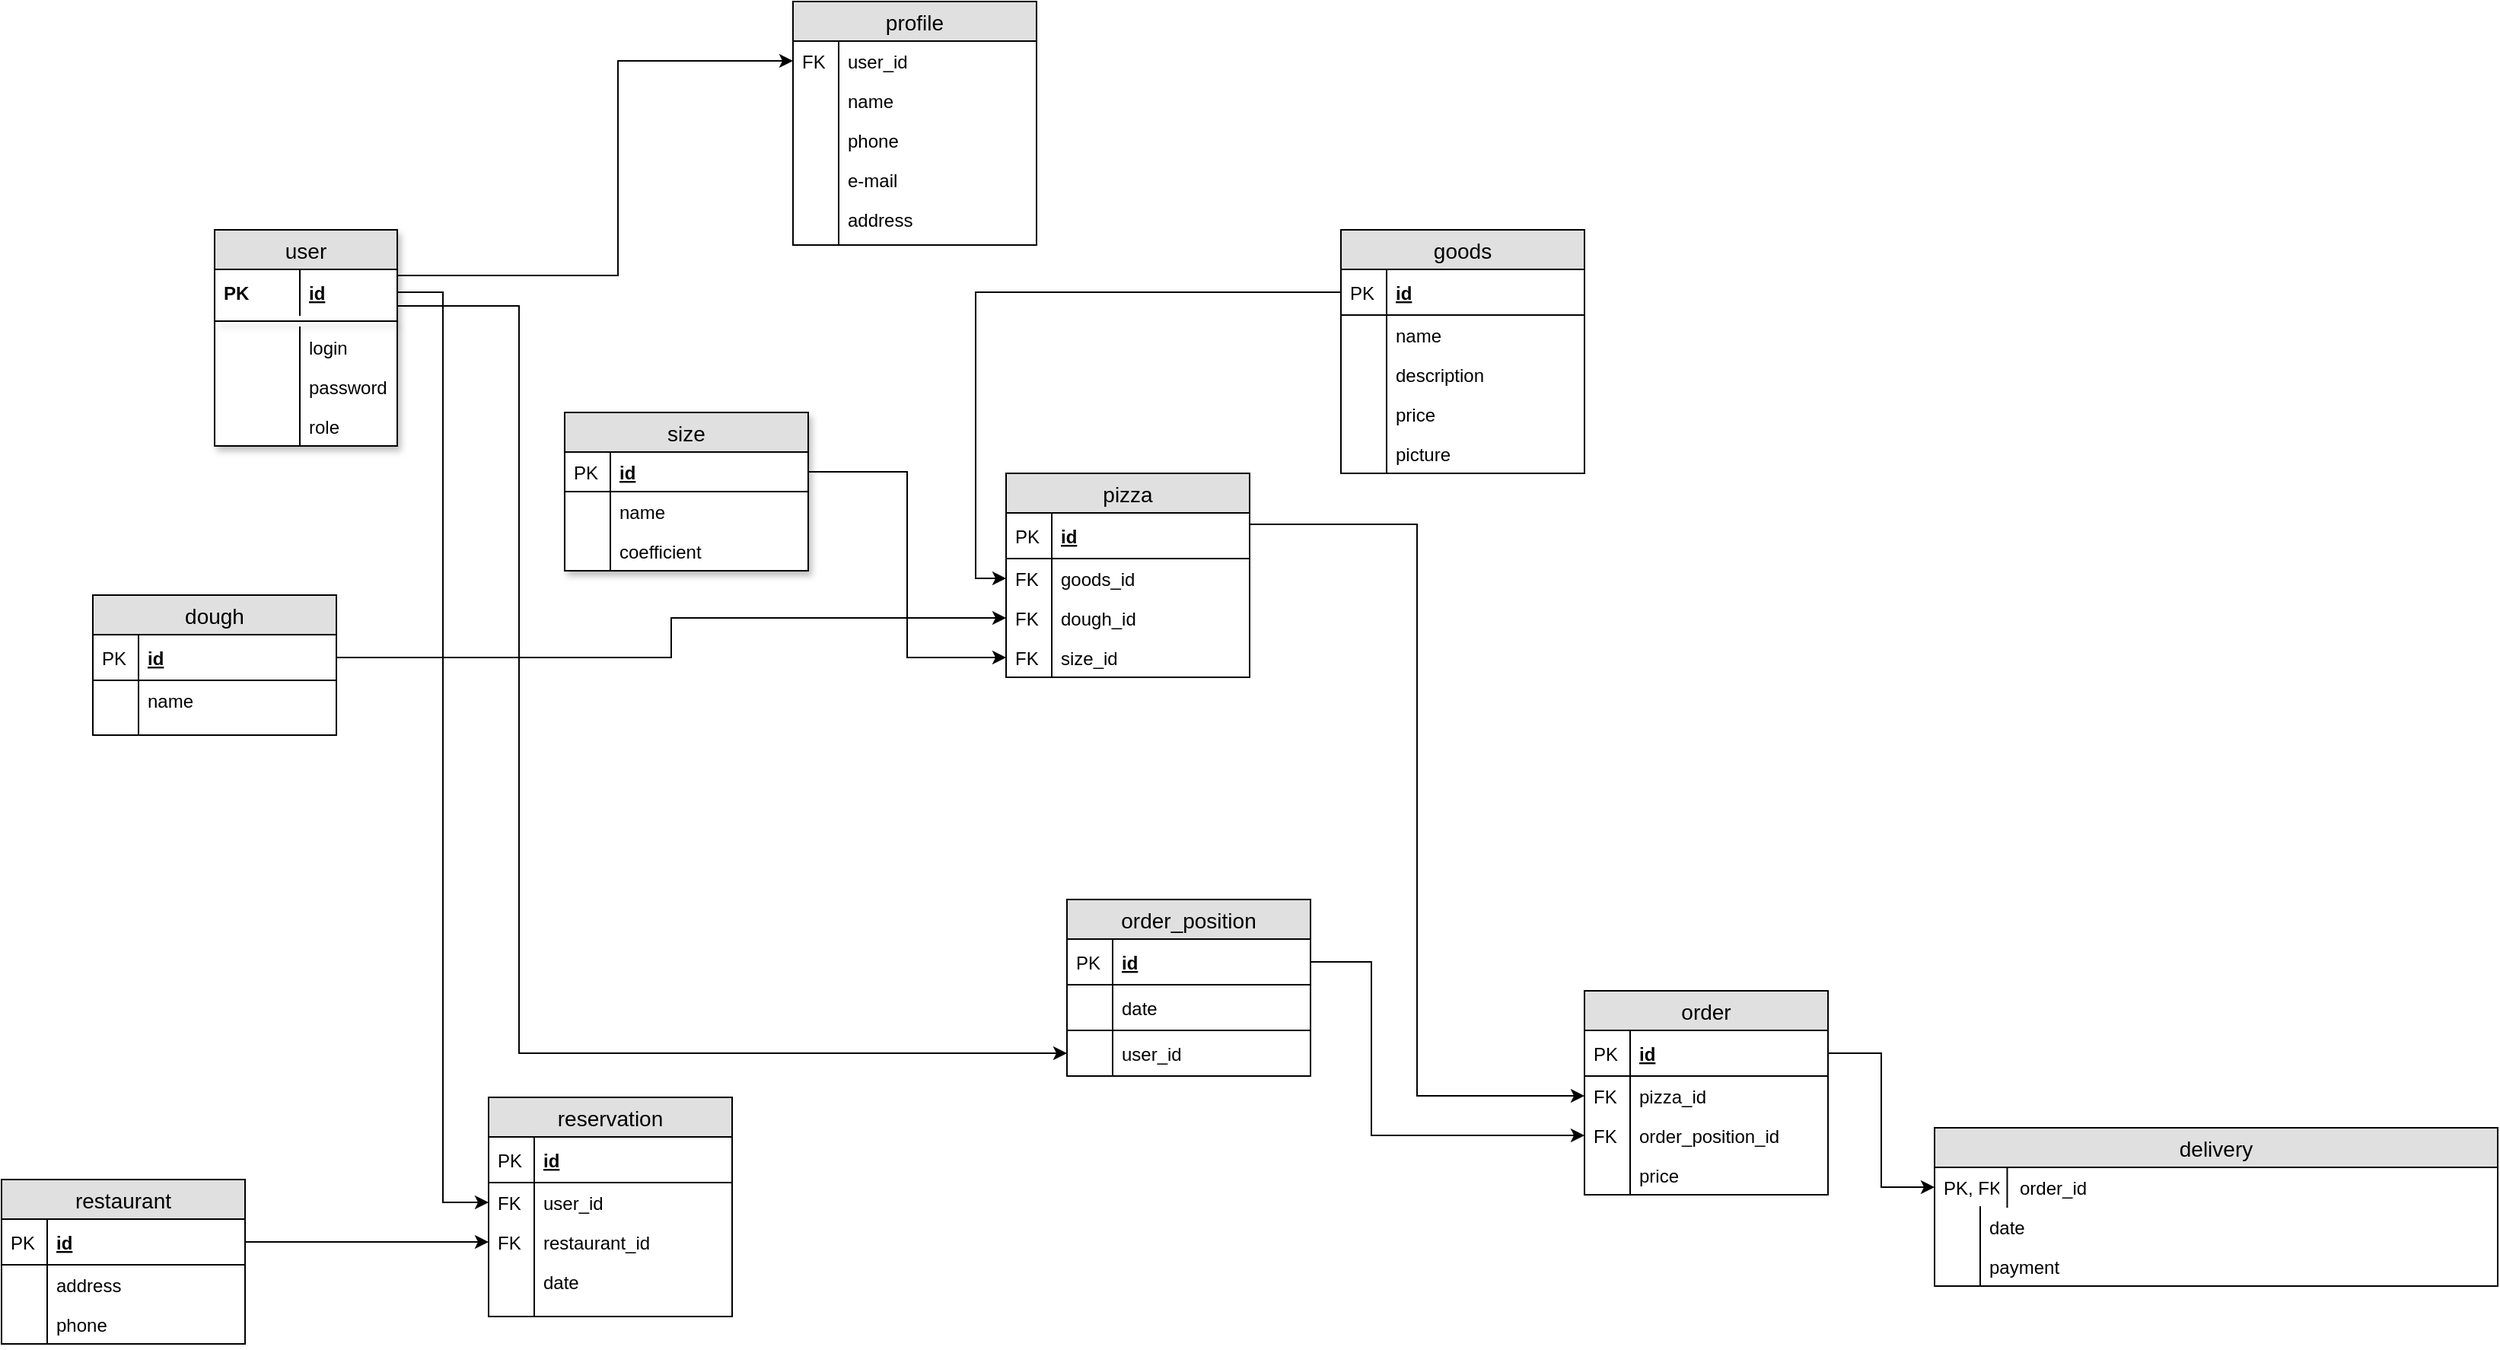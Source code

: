 <mxfile version="12.7.9" type="github">
  <diagram id="C5RBs43oDa-KdzZeNtuy" name="Page-1">
    <mxGraphModel dx="2249" dy="1960" grid="1" gridSize="10" guides="1" tooltips="1" connect="1" arrows="1" fold="1" page="1" pageScale="1" pageWidth="827" pageHeight="1169" math="0" shadow="0">
      <root>
        <mxCell id="WIyWlLk6GJQsqaUBKTNV-0" />
        <mxCell id="WIyWlLk6GJQsqaUBKTNV-1" parent="WIyWlLk6GJQsqaUBKTNV-0" />
        <mxCell id="E9cGLQyra9F1nCJoTHfx-43" value="user" style="swimlane;fontStyle=0;childLayout=stackLayout;horizontal=1;startSize=26;fillColor=#e0e0e0;horizontalStack=0;resizeParent=1;resizeParentMax=0;resizeLast=0;collapsible=1;marginBottom=0;swimlaneFillColor=#ffffff;align=center;fontSize=14;shadow=1;glass=0;" parent="WIyWlLk6GJQsqaUBKTNV-1" vertex="1">
          <mxGeometry x="-380" y="-530" width="120" height="142" as="geometry" />
        </mxCell>
        <mxCell id="E9cGLQyra9F1nCJoTHfx-44" value="id" style="shape=partialRectangle;top=0;left=0;right=0;bottom=0;align=left;verticalAlign=middle;fillColor=none;spacingLeft=60;spacingRight=4;overflow=hidden;rotatable=0;points=[[0,0.5],[1,0.5]];portConstraint=eastwest;dropTarget=0;fontStyle=5;fontSize=12;" parent="E9cGLQyra9F1nCJoTHfx-43" vertex="1">
          <mxGeometry y="26" width="120" height="30" as="geometry" />
        </mxCell>
        <mxCell id="E9cGLQyra9F1nCJoTHfx-45" value="PK" style="shape=partialRectangle;fontStyle=1;top=0;left=0;bottom=0;fillColor=none;align=left;verticalAlign=middle;spacingLeft=4;spacingRight=4;overflow=hidden;rotatable=0;points=[];portConstraint=eastwest;part=1;fontSize=12;" parent="E9cGLQyra9F1nCJoTHfx-44" vertex="1" connectable="0">
          <mxGeometry width="56" height="30" as="geometry" />
        </mxCell>
        <mxCell id="E9cGLQyra9F1nCJoTHfx-63" value="" style="line;strokeWidth=1;fillColor=none;align=left;verticalAlign=middle;spacingTop=-1;spacingLeft=3;spacingRight=3;rotatable=0;labelPosition=right;points=[];portConstraint=eastwest;fontSize=12;shadow=1;glass=0;" parent="E9cGLQyra9F1nCJoTHfx-43" vertex="1">
          <mxGeometry y="56" width="120" height="8" as="geometry" />
        </mxCell>
        <mxCell id="E9cGLQyra9F1nCJoTHfx-48" value="login&#xa;" style="shape=partialRectangle;top=0;left=0;right=0;bottom=0;align=left;verticalAlign=top;fillColor=none;spacingLeft=60;spacingRight=4;overflow=hidden;rotatable=0;points=[[0,0.5],[1,0.5]];portConstraint=eastwest;dropTarget=0;fontSize=12;" parent="E9cGLQyra9F1nCJoTHfx-43" vertex="1">
          <mxGeometry y="64" width="120" height="26" as="geometry" />
        </mxCell>
        <mxCell id="E9cGLQyra9F1nCJoTHfx-49" value="" style="shape=partialRectangle;top=0;left=0;bottom=0;fillColor=none;align=left;verticalAlign=top;spacingLeft=4;spacingRight=4;overflow=hidden;rotatable=0;points=[];portConstraint=eastwest;part=1;fontSize=12;" parent="E9cGLQyra9F1nCJoTHfx-48" vertex="1" connectable="0">
          <mxGeometry width="56" height="26" as="geometry" />
        </mxCell>
        <mxCell id="E9cGLQyra9F1nCJoTHfx-58" value="password" style="shape=partialRectangle;top=0;left=0;right=0;bottom=0;align=left;verticalAlign=top;fillColor=none;spacingLeft=60;spacingRight=4;overflow=hidden;rotatable=0;points=[[0,0.5],[1,0.5]];portConstraint=eastwest;dropTarget=0;fontSize=12;" parent="E9cGLQyra9F1nCJoTHfx-43" vertex="1">
          <mxGeometry y="90" width="120" height="26" as="geometry" />
        </mxCell>
        <mxCell id="E9cGLQyra9F1nCJoTHfx-59" value="" style="shape=partialRectangle;top=0;left=0;bottom=0;fillColor=none;align=left;verticalAlign=top;spacingLeft=4;spacingRight=4;overflow=hidden;rotatable=0;points=[];portConstraint=eastwest;part=1;fontSize=12;" parent="E9cGLQyra9F1nCJoTHfx-58" vertex="1" connectable="0">
          <mxGeometry width="56" height="26" as="geometry" />
        </mxCell>
        <mxCell id="E9cGLQyra9F1nCJoTHfx-64" value="role" style="shape=partialRectangle;top=0;left=0;right=0;bottom=0;align=left;verticalAlign=top;fillColor=none;spacingLeft=60;spacingRight=4;overflow=hidden;rotatable=0;points=[[0,0.5],[1,0.5]];portConstraint=eastwest;dropTarget=0;fontSize=12;" parent="E9cGLQyra9F1nCJoTHfx-43" vertex="1">
          <mxGeometry y="116" width="120" height="26" as="geometry" />
        </mxCell>
        <mxCell id="E9cGLQyra9F1nCJoTHfx-65" value="" style="shape=partialRectangle;top=0;left=0;bottom=0;fillColor=none;align=left;verticalAlign=top;spacingLeft=4;spacingRight=4;overflow=hidden;rotatable=0;points=[];portConstraint=eastwest;part=1;fontSize=12;" parent="E9cGLQyra9F1nCJoTHfx-64" vertex="1" connectable="0">
          <mxGeometry width="56" height="26" as="geometry" />
        </mxCell>
        <mxCell id="E9cGLQyra9F1nCJoTHfx-169" value="size" style="swimlane;fontStyle=0;childLayout=stackLayout;horizontal=1;startSize=26;fillColor=#e0e0e0;horizontalStack=0;resizeParent=1;resizeParentMax=0;resizeLast=0;collapsible=1;marginBottom=0;swimlaneFillColor=#ffffff;align=center;fontSize=14;shadow=1;glass=0;" parent="WIyWlLk6GJQsqaUBKTNV-1" vertex="1">
          <mxGeometry x="-150" y="-410" width="160" height="104" as="geometry" />
        </mxCell>
        <mxCell id="E9cGLQyra9F1nCJoTHfx-170" value="id" style="shape=partialRectangle;top=0;left=0;right=0;bottom=1;align=left;verticalAlign=middle;fillColor=none;spacingLeft=34;spacingRight=4;overflow=hidden;rotatable=0;points=[[0,0.5],[1,0.5]];portConstraint=eastwest;dropTarget=0;fontStyle=5;fontSize=12;" parent="E9cGLQyra9F1nCJoTHfx-169" vertex="1">
          <mxGeometry y="26" width="160" height="26" as="geometry" />
        </mxCell>
        <mxCell id="E9cGLQyra9F1nCJoTHfx-171" value="PK" style="shape=partialRectangle;top=0;left=0;bottom=0;fillColor=none;align=left;verticalAlign=middle;spacingLeft=4;spacingRight=4;overflow=hidden;rotatable=0;points=[];portConstraint=eastwest;part=1;fontSize=12;" parent="E9cGLQyra9F1nCJoTHfx-170" vertex="1" connectable="0">
          <mxGeometry width="30" height="26" as="geometry" />
        </mxCell>
        <mxCell id="E9cGLQyra9F1nCJoTHfx-172" value="name" style="shape=partialRectangle;top=0;left=0;right=0;bottom=0;align=left;verticalAlign=top;fillColor=none;spacingLeft=34;spacingRight=4;overflow=hidden;rotatable=0;points=[[0,0.5],[1,0.5]];portConstraint=eastwest;dropTarget=0;fontSize=12;" parent="E9cGLQyra9F1nCJoTHfx-169" vertex="1">
          <mxGeometry y="52" width="160" height="26" as="geometry" />
        </mxCell>
        <mxCell id="E9cGLQyra9F1nCJoTHfx-173" value="" style="shape=partialRectangle;top=0;left=0;bottom=0;fillColor=none;align=left;verticalAlign=top;spacingLeft=4;spacingRight=4;overflow=hidden;rotatable=0;points=[];portConstraint=eastwest;part=1;fontSize=12;" parent="E9cGLQyra9F1nCJoTHfx-172" vertex="1" connectable="0">
          <mxGeometry width="30" height="26" as="geometry" />
        </mxCell>
        <mxCell id="jFukfWH2LbBpzi3GwYej-20" value="coefficient" style="shape=partialRectangle;top=0;left=0;right=0;bottom=0;align=left;verticalAlign=top;fillColor=none;spacingLeft=34;spacingRight=4;overflow=hidden;rotatable=0;points=[[0,0.5],[1,0.5]];portConstraint=eastwest;dropTarget=0;fontSize=12;" parent="E9cGLQyra9F1nCJoTHfx-169" vertex="1">
          <mxGeometry y="78" width="160" height="26" as="geometry" />
        </mxCell>
        <mxCell id="jFukfWH2LbBpzi3GwYej-21" value="" style="shape=partialRectangle;top=0;left=0;bottom=0;fillColor=none;align=left;verticalAlign=top;spacingLeft=4;spacingRight=4;overflow=hidden;rotatable=0;points=[];portConstraint=eastwest;part=1;fontSize=12;" parent="jFukfWH2LbBpzi3GwYej-20" vertex="1" connectable="0">
          <mxGeometry width="30" height="26" as="geometry" />
        </mxCell>
        <mxCell id="d9yye_MpsB1PoOl9YejX-28" style="edgeStyle=orthogonalEdgeStyle;rounded=0;orthogonalLoop=1;jettySize=auto;html=1;exitX=1;exitY=0.25;exitDx=0;exitDy=0;entryX=0;entryY=0.5;entryDx=0;entryDy=0;" parent="WIyWlLk6GJQsqaUBKTNV-1" source="2IXnzGHZV3r_OR1TPnG--0" target="0Mf0K1o3WvWB4g8EwLBV-3" edge="1">
          <mxGeometry relative="1" as="geometry">
            <Array as="points">
              <mxPoint x="410" y="-336" />
              <mxPoint x="410" y="39" />
            </Array>
          </mxGeometry>
        </mxCell>
        <mxCell id="2IXnzGHZV3r_OR1TPnG--0" value="pizza" style="swimlane;fontStyle=0;childLayout=stackLayout;horizontal=1;startSize=26;fillColor=#e0e0e0;horizontalStack=0;resizeParent=1;resizeParentMax=0;resizeLast=0;collapsible=1;marginBottom=0;swimlaneFillColor=#ffffff;align=center;fontSize=14;" parent="WIyWlLk6GJQsqaUBKTNV-1" vertex="1">
          <mxGeometry x="140" y="-370" width="160" height="134" as="geometry" />
        </mxCell>
        <mxCell id="2IXnzGHZV3r_OR1TPnG--1" value="id" style="shape=partialRectangle;top=0;left=0;right=0;bottom=1;align=left;verticalAlign=middle;fillColor=none;spacingLeft=34;spacingRight=4;overflow=hidden;rotatable=0;points=[[0,0.5],[1,0.5]];portConstraint=eastwest;dropTarget=0;fontStyle=5;fontSize=12;" parent="2IXnzGHZV3r_OR1TPnG--0" vertex="1">
          <mxGeometry y="26" width="160" height="30" as="geometry" />
        </mxCell>
        <mxCell id="2IXnzGHZV3r_OR1TPnG--2" value="PK" style="shape=partialRectangle;top=0;left=0;bottom=0;fillColor=none;align=left;verticalAlign=middle;spacingLeft=4;spacingRight=4;overflow=hidden;rotatable=0;points=[];portConstraint=eastwest;part=1;fontSize=12;" parent="2IXnzGHZV3r_OR1TPnG--1" vertex="1" connectable="0">
          <mxGeometry width="30" height="30" as="geometry" />
        </mxCell>
        <mxCell id="2IXnzGHZV3r_OR1TPnG--3" value="goods_id" style="shape=partialRectangle;top=0;left=0;right=0;bottom=0;align=left;verticalAlign=top;fillColor=none;spacingLeft=34;spacingRight=4;overflow=hidden;rotatable=0;points=[[0,0.5],[1,0.5]];portConstraint=eastwest;dropTarget=0;fontSize=12;" parent="2IXnzGHZV3r_OR1TPnG--0" vertex="1">
          <mxGeometry y="56" width="160" height="26" as="geometry" />
        </mxCell>
        <mxCell id="2IXnzGHZV3r_OR1TPnG--4" value="FK" style="shape=partialRectangle;top=0;left=0;bottom=0;fillColor=none;align=left;verticalAlign=top;spacingLeft=4;spacingRight=4;overflow=hidden;rotatable=0;points=[];portConstraint=eastwest;part=1;fontSize=12;" parent="2IXnzGHZV3r_OR1TPnG--3" vertex="1" connectable="0">
          <mxGeometry width="30" height="26" as="geometry" />
        </mxCell>
        <mxCell id="2IXnzGHZV3r_OR1TPnG--5" value="dough_id" style="shape=partialRectangle;top=0;left=0;right=0;bottom=0;align=left;verticalAlign=top;fillColor=none;spacingLeft=34;spacingRight=4;overflow=hidden;rotatable=0;points=[[0,0.5],[1,0.5]];portConstraint=eastwest;dropTarget=0;fontSize=12;" parent="2IXnzGHZV3r_OR1TPnG--0" vertex="1">
          <mxGeometry y="82" width="160" height="26" as="geometry" />
        </mxCell>
        <mxCell id="2IXnzGHZV3r_OR1TPnG--6" value="FK" style="shape=partialRectangle;top=0;left=0;bottom=0;fillColor=none;align=left;verticalAlign=top;spacingLeft=4;spacingRight=4;overflow=hidden;rotatable=0;points=[];portConstraint=eastwest;part=1;fontSize=12;" parent="2IXnzGHZV3r_OR1TPnG--5" vertex="1" connectable="0">
          <mxGeometry width="30" height="26" as="geometry" />
        </mxCell>
        <mxCell id="2IXnzGHZV3r_OR1TPnG--7" value="size_id" style="shape=partialRectangle;top=0;left=0;right=0;bottom=0;align=left;verticalAlign=top;fillColor=none;spacingLeft=34;spacingRight=4;overflow=hidden;rotatable=0;points=[[0,0.5],[1,0.5]];portConstraint=eastwest;dropTarget=0;fontSize=12;" parent="2IXnzGHZV3r_OR1TPnG--0" vertex="1">
          <mxGeometry y="108" width="160" height="26" as="geometry" />
        </mxCell>
        <mxCell id="2IXnzGHZV3r_OR1TPnG--8" value="FK" style="shape=partialRectangle;top=0;left=0;bottom=0;fillColor=none;align=left;verticalAlign=top;spacingLeft=4;spacingRight=4;overflow=hidden;rotatable=0;points=[];portConstraint=eastwest;part=1;fontSize=12;" parent="2IXnzGHZV3r_OR1TPnG--7" vertex="1" connectable="0">
          <mxGeometry width="30" height="26" as="geometry" />
        </mxCell>
        <mxCell id="2IXnzGHZV3r_OR1TPnG--39" value="goods" style="swimlane;fontStyle=0;childLayout=stackLayout;horizontal=1;startSize=26;fillColor=#e0e0e0;horizontalStack=0;resizeParent=1;resizeParentMax=0;resizeLast=0;collapsible=1;marginBottom=0;swimlaneFillColor=#ffffff;align=center;fontSize=14;" parent="WIyWlLk6GJQsqaUBKTNV-1" vertex="1">
          <mxGeometry x="360" y="-530" width="160" height="160" as="geometry" />
        </mxCell>
        <mxCell id="2IXnzGHZV3r_OR1TPnG--40" value="id" style="shape=partialRectangle;top=0;left=0;right=0;bottom=1;align=left;verticalAlign=middle;fillColor=none;spacingLeft=34;spacingRight=4;overflow=hidden;rotatable=0;points=[[0,0.5],[1,0.5]];portConstraint=eastwest;dropTarget=0;fontStyle=5;fontSize=12;" parent="2IXnzGHZV3r_OR1TPnG--39" vertex="1">
          <mxGeometry y="26" width="160" height="30" as="geometry" />
        </mxCell>
        <mxCell id="2IXnzGHZV3r_OR1TPnG--41" value="PK" style="shape=partialRectangle;top=0;left=0;bottom=0;fillColor=none;align=left;verticalAlign=middle;spacingLeft=4;spacingRight=4;overflow=hidden;rotatable=0;points=[];portConstraint=eastwest;part=1;fontSize=12;" parent="2IXnzGHZV3r_OR1TPnG--40" vertex="1" connectable="0">
          <mxGeometry width="30" height="30" as="geometry" />
        </mxCell>
        <mxCell id="2IXnzGHZV3r_OR1TPnG--42" value="name" style="shape=partialRectangle;top=0;left=0;right=0;bottom=0;align=left;verticalAlign=top;fillColor=none;spacingLeft=34;spacingRight=4;overflow=hidden;rotatable=0;points=[[0,0.5],[1,0.5]];portConstraint=eastwest;dropTarget=0;fontSize=12;" parent="2IXnzGHZV3r_OR1TPnG--39" vertex="1">
          <mxGeometry y="56" width="160" height="26" as="geometry" />
        </mxCell>
        <mxCell id="2IXnzGHZV3r_OR1TPnG--43" value="" style="shape=partialRectangle;top=0;left=0;bottom=0;fillColor=none;align=left;verticalAlign=top;spacingLeft=4;spacingRight=4;overflow=hidden;rotatable=0;points=[];portConstraint=eastwest;part=1;fontSize=12;" parent="2IXnzGHZV3r_OR1TPnG--42" vertex="1" connectable="0">
          <mxGeometry width="30" height="26" as="geometry" />
        </mxCell>
        <mxCell id="2IXnzGHZV3r_OR1TPnG--44" value="description" style="shape=partialRectangle;top=0;left=0;right=0;bottom=0;align=left;verticalAlign=top;fillColor=none;spacingLeft=34;spacingRight=4;overflow=hidden;rotatable=0;points=[[0,0.5],[1,0.5]];portConstraint=eastwest;dropTarget=0;fontSize=12;" parent="2IXnzGHZV3r_OR1TPnG--39" vertex="1">
          <mxGeometry y="82" width="160" height="26" as="geometry" />
        </mxCell>
        <mxCell id="2IXnzGHZV3r_OR1TPnG--45" value="" style="shape=partialRectangle;top=0;left=0;bottom=0;fillColor=none;align=left;verticalAlign=top;spacingLeft=4;spacingRight=4;overflow=hidden;rotatable=0;points=[];portConstraint=eastwest;part=1;fontSize=12;" parent="2IXnzGHZV3r_OR1TPnG--44" vertex="1" connectable="0">
          <mxGeometry width="30" height="26" as="geometry" />
        </mxCell>
        <mxCell id="2IXnzGHZV3r_OR1TPnG--46" value="price" style="shape=partialRectangle;top=0;left=0;right=0;bottom=0;align=left;verticalAlign=top;fillColor=none;spacingLeft=34;spacingRight=4;overflow=hidden;rotatable=0;points=[[0,0.5],[1,0.5]];portConstraint=eastwest;dropTarget=0;fontSize=12;" parent="2IXnzGHZV3r_OR1TPnG--39" vertex="1">
          <mxGeometry y="108" width="160" height="26" as="geometry" />
        </mxCell>
        <mxCell id="2IXnzGHZV3r_OR1TPnG--47" value="" style="shape=partialRectangle;top=0;left=0;bottom=0;fillColor=none;align=left;verticalAlign=top;spacingLeft=4;spacingRight=4;overflow=hidden;rotatable=0;points=[];portConstraint=eastwest;part=1;fontSize=12;" parent="2IXnzGHZV3r_OR1TPnG--46" vertex="1" connectable="0">
          <mxGeometry width="30" height="26" as="geometry" />
        </mxCell>
        <mxCell id="2IXnzGHZV3r_OR1TPnG--48" value="picture" style="shape=partialRectangle;top=0;left=0;right=0;bottom=0;align=left;verticalAlign=top;fillColor=none;spacingLeft=34;spacingRight=4;overflow=hidden;rotatable=0;points=[[0,0.5],[1,0.5]];portConstraint=eastwest;dropTarget=0;fontSize=12;" parent="2IXnzGHZV3r_OR1TPnG--39" vertex="1">
          <mxGeometry y="134" width="160" height="26" as="geometry" />
        </mxCell>
        <mxCell id="2IXnzGHZV3r_OR1TPnG--49" value="" style="shape=partialRectangle;top=0;left=0;bottom=0;fillColor=none;align=left;verticalAlign=top;spacingLeft=4;spacingRight=4;overflow=hidden;rotatable=0;points=[];portConstraint=eastwest;part=1;fontSize=12;" parent="2IXnzGHZV3r_OR1TPnG--48" vertex="1" connectable="0">
          <mxGeometry width="30" height="26" as="geometry" />
        </mxCell>
        <mxCell id="jFukfWH2LbBpzi3GwYej-3" value="profile" style="swimlane;fontStyle=0;childLayout=stackLayout;horizontal=1;startSize=26;fillColor=#e0e0e0;horizontalStack=0;resizeParent=1;resizeParentMax=0;resizeLast=0;collapsible=1;marginBottom=0;swimlaneFillColor=#ffffff;align=center;fontSize=14;" parent="WIyWlLk6GJQsqaUBKTNV-1" vertex="1">
          <mxGeometry y="-680" width="160" height="160" as="geometry" />
        </mxCell>
        <mxCell id="jFukfWH2LbBpzi3GwYej-6" value="user_id" style="shape=partialRectangle;top=0;left=0;right=0;bottom=0;align=left;verticalAlign=middle;fillColor=none;spacingLeft=34;spacingRight=4;overflow=hidden;rotatable=0;points=[[0,0.5],[1,0.5]];portConstraint=eastwest;dropTarget=0;fontSize=12;" parent="jFukfWH2LbBpzi3GwYej-3" vertex="1">
          <mxGeometry y="26" width="160" height="26" as="geometry" />
        </mxCell>
        <mxCell id="jFukfWH2LbBpzi3GwYej-7" value="FK" style="shape=partialRectangle;top=0;left=0;bottom=0;fillColor=none;align=left;verticalAlign=top;spacingLeft=4;spacingRight=4;overflow=hidden;rotatable=0;points=[];portConstraint=eastwest;part=1;fontSize=12;" parent="jFukfWH2LbBpzi3GwYej-6" vertex="1" connectable="0">
          <mxGeometry width="30" height="26" as="geometry" />
        </mxCell>
        <mxCell id="jFukfWH2LbBpzi3GwYej-8" value="name" style="shape=partialRectangle;top=0;left=0;right=0;bottom=0;align=left;verticalAlign=top;fillColor=none;spacingLeft=34;spacingRight=4;overflow=hidden;rotatable=0;points=[[0,0.5],[1,0.5]];portConstraint=eastwest;dropTarget=0;fontSize=12;" parent="jFukfWH2LbBpzi3GwYej-3" vertex="1">
          <mxGeometry y="52" width="160" height="26" as="geometry" />
        </mxCell>
        <mxCell id="jFukfWH2LbBpzi3GwYej-9" value="" style="shape=partialRectangle;top=0;left=0;bottom=0;fillColor=none;align=left;verticalAlign=top;spacingLeft=4;spacingRight=4;overflow=hidden;rotatable=0;points=[];portConstraint=eastwest;part=1;fontSize=12;" parent="jFukfWH2LbBpzi3GwYej-8" vertex="1" connectable="0">
          <mxGeometry width="30" height="26" as="geometry" />
        </mxCell>
        <mxCell id="jFukfWH2LbBpzi3GwYej-10" value="phone" style="shape=partialRectangle;top=0;left=0;right=0;bottom=0;align=left;verticalAlign=top;fillColor=none;spacingLeft=34;spacingRight=4;overflow=hidden;rotatable=0;points=[[0,0.5],[1,0.5]];portConstraint=eastwest;dropTarget=0;fontSize=12;" parent="jFukfWH2LbBpzi3GwYej-3" vertex="1">
          <mxGeometry y="78" width="160" height="26" as="geometry" />
        </mxCell>
        <mxCell id="jFukfWH2LbBpzi3GwYej-11" value="" style="shape=partialRectangle;top=0;left=0;bottom=0;fillColor=none;align=left;verticalAlign=top;spacingLeft=4;spacingRight=4;overflow=hidden;rotatable=0;points=[];portConstraint=eastwest;part=1;fontSize=12;" parent="jFukfWH2LbBpzi3GwYej-10" vertex="1" connectable="0">
          <mxGeometry width="30" height="26" as="geometry" />
        </mxCell>
        <mxCell id="jFukfWH2LbBpzi3GwYej-12" value="e-mail" style="shape=partialRectangle;top=0;left=0;right=0;bottom=0;align=left;verticalAlign=top;fillColor=none;spacingLeft=34;spacingRight=4;overflow=hidden;rotatable=0;points=[[0,0.5],[1,0.5]];portConstraint=eastwest;dropTarget=0;fontSize=12;" parent="jFukfWH2LbBpzi3GwYej-3" vertex="1">
          <mxGeometry y="104" width="160" height="26" as="geometry" />
        </mxCell>
        <mxCell id="jFukfWH2LbBpzi3GwYej-13" value="" style="shape=partialRectangle;top=0;left=0;bottom=0;fillColor=none;align=left;verticalAlign=top;spacingLeft=4;spacingRight=4;overflow=hidden;rotatable=0;points=[];portConstraint=eastwest;part=1;fontSize=12;" parent="jFukfWH2LbBpzi3GwYej-12" vertex="1" connectable="0">
          <mxGeometry width="30" height="26" as="geometry" />
        </mxCell>
        <mxCell id="jFukfWH2LbBpzi3GwYej-14" value="address" style="shape=partialRectangle;top=0;left=0;right=0;bottom=0;align=left;verticalAlign=top;fillColor=none;spacingLeft=34;spacingRight=4;overflow=hidden;rotatable=0;points=[[0,0.5],[1,0.5]];portConstraint=eastwest;dropTarget=0;fontSize=12;" parent="jFukfWH2LbBpzi3GwYej-3" vertex="1">
          <mxGeometry y="130" width="160" height="30" as="geometry" />
        </mxCell>
        <mxCell id="jFukfWH2LbBpzi3GwYej-15" value="" style="shape=partialRectangle;top=0;left=0;bottom=0;fillColor=none;align=left;verticalAlign=top;spacingLeft=4;spacingRight=4;overflow=hidden;rotatable=0;points=[];portConstraint=eastwest;part=1;fontSize=12;" parent="jFukfWH2LbBpzi3GwYej-14" vertex="1" connectable="0">
          <mxGeometry width="30" height="30" as="geometry" />
        </mxCell>
        <mxCell id="jFukfWH2LbBpzi3GwYej-19" style="edgeStyle=orthogonalEdgeStyle;rounded=0;orthogonalLoop=1;jettySize=auto;html=1;exitX=0;exitY=0.5;exitDx=0;exitDy=0;entryX=0;entryY=0.5;entryDx=0;entryDy=0;" parent="WIyWlLk6GJQsqaUBKTNV-1" source="2IXnzGHZV3r_OR1TPnG--40" target="2IXnzGHZV3r_OR1TPnG--3" edge="1">
          <mxGeometry relative="1" as="geometry" />
        </mxCell>
        <mxCell id="jFukfWH2LbBpzi3GwYej-23" value="dough" style="swimlane;fontStyle=0;childLayout=stackLayout;horizontal=1;startSize=26;fillColor=#e0e0e0;horizontalStack=0;resizeParent=1;resizeParentMax=0;resizeLast=0;collapsible=1;marginBottom=0;swimlaneFillColor=#ffffff;align=center;fontSize=14;" parent="WIyWlLk6GJQsqaUBKTNV-1" vertex="1">
          <mxGeometry x="-460" y="-290" width="160" height="92" as="geometry" />
        </mxCell>
        <mxCell id="jFukfWH2LbBpzi3GwYej-24" value="id" style="shape=partialRectangle;top=0;left=0;right=0;bottom=1;align=left;verticalAlign=middle;fillColor=none;spacingLeft=34;spacingRight=4;overflow=hidden;rotatable=0;points=[[0,0.5],[1,0.5]];portConstraint=eastwest;dropTarget=0;fontStyle=5;fontSize=12;" parent="jFukfWH2LbBpzi3GwYej-23" vertex="1">
          <mxGeometry y="26" width="160" height="30" as="geometry" />
        </mxCell>
        <mxCell id="jFukfWH2LbBpzi3GwYej-25" value="PK" style="shape=partialRectangle;top=0;left=0;bottom=0;fillColor=none;align=left;verticalAlign=middle;spacingLeft=4;spacingRight=4;overflow=hidden;rotatable=0;points=[];portConstraint=eastwest;part=1;fontSize=12;" parent="jFukfWH2LbBpzi3GwYej-24" vertex="1" connectable="0">
          <mxGeometry width="30" height="30" as="geometry" />
        </mxCell>
        <mxCell id="jFukfWH2LbBpzi3GwYej-26" value="name" style="shape=partialRectangle;top=0;left=0;right=0;bottom=0;align=left;verticalAlign=top;fillColor=none;spacingLeft=34;spacingRight=4;overflow=hidden;rotatable=0;points=[[0,0.5],[1,0.5]];portConstraint=eastwest;dropTarget=0;fontSize=12;" parent="jFukfWH2LbBpzi3GwYej-23" vertex="1">
          <mxGeometry y="56" width="160" height="26" as="geometry" />
        </mxCell>
        <mxCell id="jFukfWH2LbBpzi3GwYej-27" value="" style="shape=partialRectangle;top=0;left=0;bottom=0;fillColor=none;align=left;verticalAlign=top;spacingLeft=4;spacingRight=4;overflow=hidden;rotatable=0;points=[];portConstraint=eastwest;part=1;fontSize=12;" parent="jFukfWH2LbBpzi3GwYej-26" vertex="1" connectable="0">
          <mxGeometry width="30" height="26" as="geometry" />
        </mxCell>
        <mxCell id="jFukfWH2LbBpzi3GwYej-32" value="" style="shape=partialRectangle;top=0;left=0;right=0;bottom=0;align=left;verticalAlign=top;fillColor=none;spacingLeft=34;spacingRight=4;overflow=hidden;rotatable=0;points=[[0,0.5],[1,0.5]];portConstraint=eastwest;dropTarget=0;fontSize=12;" parent="jFukfWH2LbBpzi3GwYej-23" vertex="1">
          <mxGeometry y="82" width="160" height="10" as="geometry" />
        </mxCell>
        <mxCell id="jFukfWH2LbBpzi3GwYej-33" value="" style="shape=partialRectangle;top=0;left=0;bottom=0;fillColor=none;align=left;verticalAlign=top;spacingLeft=4;spacingRight=4;overflow=hidden;rotatable=0;points=[];portConstraint=eastwest;part=1;fontSize=12;" parent="jFukfWH2LbBpzi3GwYej-32" vertex="1" connectable="0">
          <mxGeometry width="30" height="10" as="geometry" />
        </mxCell>
        <mxCell id="jFukfWH2LbBpzi3GwYej-36" value="order_position" style="swimlane;fontStyle=0;childLayout=stackLayout;horizontal=1;startSize=26;fillColor=#e0e0e0;horizontalStack=0;resizeParent=1;resizeParentMax=0;resizeLast=0;collapsible=1;marginBottom=0;swimlaneFillColor=#ffffff;align=center;fontSize=14;" parent="WIyWlLk6GJQsqaUBKTNV-1" vertex="1">
          <mxGeometry x="180" y="-90" width="160" height="116" as="geometry" />
        </mxCell>
        <mxCell id="jFukfWH2LbBpzi3GwYej-37" value="id" style="shape=partialRectangle;top=0;left=0;right=0;bottom=1;align=left;verticalAlign=middle;fillColor=none;spacingLeft=34;spacingRight=4;overflow=hidden;rotatable=0;points=[[0,0.5],[1,0.5]];portConstraint=eastwest;dropTarget=0;fontStyle=5;fontSize=12;" parent="jFukfWH2LbBpzi3GwYej-36" vertex="1">
          <mxGeometry y="26" width="160" height="30" as="geometry" />
        </mxCell>
        <mxCell id="jFukfWH2LbBpzi3GwYej-38" value="PK" style="shape=partialRectangle;top=0;left=0;bottom=0;fillColor=none;align=left;verticalAlign=middle;spacingLeft=4;spacingRight=4;overflow=hidden;rotatable=0;points=[];portConstraint=eastwest;part=1;fontSize=12;" parent="jFukfWH2LbBpzi3GwYej-37" vertex="1" connectable="0">
          <mxGeometry width="30" height="30" as="geometry" />
        </mxCell>
        <mxCell id="d9yye_MpsB1PoOl9YejX-0" value="date" style="shape=partialRectangle;top=0;left=0;right=0;bottom=1;align=left;verticalAlign=middle;fillColor=none;spacingLeft=34;spacingRight=4;overflow=hidden;rotatable=0;points=[[0,0.5],[1,0.5]];portConstraint=eastwest;dropTarget=0;fontStyle=0;fontSize=12;" parent="jFukfWH2LbBpzi3GwYej-36" vertex="1">
          <mxGeometry y="56" width="160" height="30" as="geometry" />
        </mxCell>
        <mxCell id="d9yye_MpsB1PoOl9YejX-1" value="" style="shape=partialRectangle;top=0;left=0;bottom=0;fillColor=none;align=left;verticalAlign=middle;spacingLeft=4;spacingRight=4;overflow=hidden;rotatable=0;points=[];portConstraint=eastwest;part=1;fontSize=12;" parent="d9yye_MpsB1PoOl9YejX-0" vertex="1" connectable="0">
          <mxGeometry width="30" height="30" as="geometry" />
        </mxCell>
        <mxCell id="d9yye_MpsB1PoOl9YejX-7" value="user_id" style="shape=partialRectangle;top=0;left=0;right=0;bottom=1;align=left;verticalAlign=middle;fillColor=none;spacingLeft=34;spacingRight=4;overflow=hidden;rotatable=0;points=[[0,0.5],[1,0.5]];portConstraint=eastwest;dropTarget=0;fontStyle=0;fontSize=12;" parent="jFukfWH2LbBpzi3GwYej-36" vertex="1">
          <mxGeometry y="86" width="160" height="30" as="geometry" />
        </mxCell>
        <mxCell id="d9yye_MpsB1PoOl9YejX-8" value="" style="shape=partialRectangle;top=0;left=0;bottom=0;fillColor=none;align=left;verticalAlign=middle;spacingLeft=4;spacingRight=4;overflow=hidden;rotatable=0;points=[];portConstraint=eastwest;part=1;fontSize=12;" parent="d9yye_MpsB1PoOl9YejX-7" vertex="1" connectable="0">
          <mxGeometry width="30" height="30" as="geometry" />
        </mxCell>
        <mxCell id="jFukfWH2LbBpzi3GwYej-49" value="delivery" style="swimlane;fontStyle=0;childLayout=stackLayout;horizontal=1;startSize=26;fillColor=#e0e0e0;horizontalStack=0;resizeParent=1;resizeParentMax=0;resizeLast=0;collapsible=1;marginBottom=0;swimlaneFillColor=#ffffff;align=center;fontSize=14;" parent="WIyWlLk6GJQsqaUBKTNV-1" vertex="1">
          <mxGeometry x="750" y="60" width="370" height="104" as="geometry" />
        </mxCell>
        <mxCell id="jFukfWH2LbBpzi3GwYej-52" value="      order_id" style="shape=partialRectangle;top=0;left=0;right=0;bottom=0;align=left;verticalAlign=top;fillColor=none;spacingLeft=34;spacingRight=4;overflow=hidden;rotatable=0;points=[[0,0.5],[1,0.5]];portConstraint=eastwest;dropTarget=0;fontSize=12;" parent="jFukfWH2LbBpzi3GwYej-49" vertex="1">
          <mxGeometry y="26" width="370" height="26" as="geometry" />
        </mxCell>
        <mxCell id="jFukfWH2LbBpzi3GwYej-53" value="PK, FK" style="shape=partialRectangle;top=0;left=0;bottom=0;fillColor=none;align=left;verticalAlign=top;spacingLeft=4;spacingRight=4;overflow=hidden;rotatable=0;points=[];portConstraint=eastwest;part=1;fontSize=12;" parent="jFukfWH2LbBpzi3GwYej-52" vertex="1" connectable="0">
          <mxGeometry width="47.728" height="26" as="geometry" />
        </mxCell>
        <mxCell id="jFukfWH2LbBpzi3GwYej-56" value="date" style="shape=partialRectangle;top=0;left=0;right=0;bottom=0;align=left;verticalAlign=top;fillColor=none;spacingLeft=34;spacingRight=4;overflow=hidden;rotatable=0;points=[[0,0.5],[1,0.5]];portConstraint=eastwest;dropTarget=0;fontSize=12;" parent="jFukfWH2LbBpzi3GwYej-49" vertex="1">
          <mxGeometry y="52" width="370" height="26" as="geometry" />
        </mxCell>
        <mxCell id="jFukfWH2LbBpzi3GwYej-57" value="" style="shape=partialRectangle;top=0;left=0;bottom=0;fillColor=none;align=left;verticalAlign=top;spacingLeft=4;spacingRight=4;overflow=hidden;rotatable=0;points=[];portConstraint=eastwest;part=1;fontSize=12;" parent="jFukfWH2LbBpzi3GwYej-56" vertex="1" connectable="0">
          <mxGeometry width="30" height="26" as="geometry" />
        </mxCell>
        <mxCell id="jFukfWH2LbBpzi3GwYej-58" value="payment" style="shape=partialRectangle;top=0;left=0;right=0;bottom=0;align=left;verticalAlign=top;fillColor=none;spacingLeft=34;spacingRight=4;overflow=hidden;rotatable=0;points=[[0,0.5],[1,0.5]];portConstraint=eastwest;dropTarget=0;fontSize=12;" parent="jFukfWH2LbBpzi3GwYej-49" vertex="1">
          <mxGeometry y="78" width="370" height="26" as="geometry" />
        </mxCell>
        <mxCell id="jFukfWH2LbBpzi3GwYej-59" value="" style="shape=partialRectangle;top=0;left=0;bottom=0;fillColor=none;align=left;verticalAlign=top;spacingLeft=4;spacingRight=4;overflow=hidden;rotatable=0;points=[];portConstraint=eastwest;part=1;fontSize=12;" parent="jFukfWH2LbBpzi3GwYej-58" vertex="1" connectable="0">
          <mxGeometry width="30" height="26" as="geometry" />
        </mxCell>
        <mxCell id="jFukfWH2LbBpzi3GwYej-81" value="reservation" style="swimlane;fontStyle=0;childLayout=stackLayout;horizontal=1;startSize=26;fillColor=#e0e0e0;horizontalStack=0;resizeParent=1;resizeParentMax=0;resizeLast=0;collapsible=1;marginBottom=0;swimlaneFillColor=#ffffff;align=center;fontSize=14;" parent="WIyWlLk6GJQsqaUBKTNV-1" vertex="1">
          <mxGeometry x="-200" y="40" width="160" height="144" as="geometry" />
        </mxCell>
        <mxCell id="jFukfWH2LbBpzi3GwYej-82" value="id" style="shape=partialRectangle;top=0;left=0;right=0;bottom=1;align=left;verticalAlign=middle;fillColor=none;spacingLeft=34;spacingRight=4;overflow=hidden;rotatable=0;points=[[0,0.5],[1,0.5]];portConstraint=eastwest;dropTarget=0;fontStyle=5;fontSize=12;" parent="jFukfWH2LbBpzi3GwYej-81" vertex="1">
          <mxGeometry y="26" width="160" height="30" as="geometry" />
        </mxCell>
        <mxCell id="jFukfWH2LbBpzi3GwYej-83" value="PK" style="shape=partialRectangle;top=0;left=0;bottom=0;fillColor=none;align=left;verticalAlign=middle;spacingLeft=4;spacingRight=4;overflow=hidden;rotatable=0;points=[];portConstraint=eastwest;part=1;fontSize=12;" parent="jFukfWH2LbBpzi3GwYej-82" vertex="1" connectable="0">
          <mxGeometry width="30" height="30" as="geometry" />
        </mxCell>
        <mxCell id="jFukfWH2LbBpzi3GwYej-84" value="user_id" style="shape=partialRectangle;top=0;left=0;right=0;bottom=0;align=left;verticalAlign=top;fillColor=none;spacingLeft=34;spacingRight=4;overflow=hidden;rotatable=0;points=[[0,0.5],[1,0.5]];portConstraint=eastwest;dropTarget=0;fontSize=12;" parent="jFukfWH2LbBpzi3GwYej-81" vertex="1">
          <mxGeometry y="56" width="160" height="26" as="geometry" />
        </mxCell>
        <mxCell id="jFukfWH2LbBpzi3GwYej-85" value="FK" style="shape=partialRectangle;top=0;left=0;bottom=0;fillColor=none;align=left;verticalAlign=top;spacingLeft=4;spacingRight=4;overflow=hidden;rotatable=0;points=[];portConstraint=eastwest;part=1;fontSize=12;" parent="jFukfWH2LbBpzi3GwYej-84" vertex="1" connectable="0">
          <mxGeometry width="30" height="26" as="geometry" />
        </mxCell>
        <mxCell id="jFukfWH2LbBpzi3GwYej-86" value="restaurant_id" style="shape=partialRectangle;top=0;left=0;right=0;bottom=0;align=left;verticalAlign=top;fillColor=none;spacingLeft=34;spacingRight=4;overflow=hidden;rotatable=0;points=[[0,0.5],[1,0.5]];portConstraint=eastwest;dropTarget=0;fontSize=12;" parent="jFukfWH2LbBpzi3GwYej-81" vertex="1">
          <mxGeometry y="82" width="160" height="26" as="geometry" />
        </mxCell>
        <mxCell id="jFukfWH2LbBpzi3GwYej-87" value="FK" style="shape=partialRectangle;top=0;left=0;bottom=0;fillColor=none;align=left;verticalAlign=top;spacingLeft=4;spacingRight=4;overflow=hidden;rotatable=0;points=[];portConstraint=eastwest;part=1;fontSize=12;" parent="jFukfWH2LbBpzi3GwYej-86" vertex="1" connectable="0">
          <mxGeometry width="30" height="26" as="geometry" />
        </mxCell>
        <mxCell id="jFukfWH2LbBpzi3GwYej-88" value="date" style="shape=partialRectangle;top=0;left=0;right=0;bottom=0;align=left;verticalAlign=top;fillColor=none;spacingLeft=34;spacingRight=4;overflow=hidden;rotatable=0;points=[[0,0.5],[1,0.5]];portConstraint=eastwest;dropTarget=0;fontSize=12;" parent="jFukfWH2LbBpzi3GwYej-81" vertex="1">
          <mxGeometry y="108" width="160" height="26" as="geometry" />
        </mxCell>
        <mxCell id="jFukfWH2LbBpzi3GwYej-89" value="" style="shape=partialRectangle;top=0;left=0;bottom=0;fillColor=none;align=left;verticalAlign=top;spacingLeft=4;spacingRight=4;overflow=hidden;rotatable=0;points=[];portConstraint=eastwest;part=1;fontSize=12;" parent="jFukfWH2LbBpzi3GwYej-88" vertex="1" connectable="0">
          <mxGeometry width="30" height="26" as="geometry" />
        </mxCell>
        <mxCell id="jFukfWH2LbBpzi3GwYej-90" value="" style="shape=partialRectangle;top=0;left=0;right=0;bottom=0;align=left;verticalAlign=top;fillColor=none;spacingLeft=34;spacingRight=4;overflow=hidden;rotatable=0;points=[[0,0.5],[1,0.5]];portConstraint=eastwest;dropTarget=0;fontSize=12;" parent="jFukfWH2LbBpzi3GwYej-81" vertex="1">
          <mxGeometry y="134" width="160" height="10" as="geometry" />
        </mxCell>
        <mxCell id="jFukfWH2LbBpzi3GwYej-91" value="" style="shape=partialRectangle;top=0;left=0;bottom=0;fillColor=none;align=left;verticalAlign=top;spacingLeft=4;spacingRight=4;overflow=hidden;rotatable=0;points=[];portConstraint=eastwest;part=1;fontSize=12;" parent="jFukfWH2LbBpzi3GwYej-90" vertex="1" connectable="0">
          <mxGeometry width="30" height="10" as="geometry" />
        </mxCell>
        <mxCell id="jFukfWH2LbBpzi3GwYej-93" value="restaurant" style="swimlane;fontStyle=0;childLayout=stackLayout;horizontal=1;startSize=26;fillColor=#e0e0e0;horizontalStack=0;resizeParent=1;resizeParentMax=0;resizeLast=0;collapsible=1;marginBottom=0;swimlaneFillColor=#ffffff;align=center;fontSize=14;" parent="WIyWlLk6GJQsqaUBKTNV-1" vertex="1">
          <mxGeometry x="-520" y="94" width="160" height="108" as="geometry" />
        </mxCell>
        <mxCell id="jFukfWH2LbBpzi3GwYej-94" value="id" style="shape=partialRectangle;top=0;left=0;right=0;bottom=1;align=left;verticalAlign=middle;fillColor=none;spacingLeft=34;spacingRight=4;overflow=hidden;rotatable=0;points=[[0,0.5],[1,0.5]];portConstraint=eastwest;dropTarget=0;fontStyle=5;fontSize=12;" parent="jFukfWH2LbBpzi3GwYej-93" vertex="1">
          <mxGeometry y="26" width="160" height="30" as="geometry" />
        </mxCell>
        <mxCell id="jFukfWH2LbBpzi3GwYej-95" value="PK" style="shape=partialRectangle;top=0;left=0;bottom=0;fillColor=none;align=left;verticalAlign=middle;spacingLeft=4;spacingRight=4;overflow=hidden;rotatable=0;points=[];portConstraint=eastwest;part=1;fontSize=12;" parent="jFukfWH2LbBpzi3GwYej-94" vertex="1" connectable="0">
          <mxGeometry width="30" height="30" as="geometry" />
        </mxCell>
        <mxCell id="jFukfWH2LbBpzi3GwYej-96" value="address" style="shape=partialRectangle;top=0;left=0;right=0;bottom=0;align=left;verticalAlign=top;fillColor=none;spacingLeft=34;spacingRight=4;overflow=hidden;rotatable=0;points=[[0,0.5],[1,0.5]];portConstraint=eastwest;dropTarget=0;fontSize=12;" parent="jFukfWH2LbBpzi3GwYej-93" vertex="1">
          <mxGeometry y="56" width="160" height="26" as="geometry" />
        </mxCell>
        <mxCell id="jFukfWH2LbBpzi3GwYej-97" value="" style="shape=partialRectangle;top=0;left=0;bottom=0;fillColor=none;align=left;verticalAlign=top;spacingLeft=4;spacingRight=4;overflow=hidden;rotatable=0;points=[];portConstraint=eastwest;part=1;fontSize=12;" parent="jFukfWH2LbBpzi3GwYej-96" vertex="1" connectable="0">
          <mxGeometry width="30" height="26" as="geometry" />
        </mxCell>
        <mxCell id="jFukfWH2LbBpzi3GwYej-98" value="phone" style="shape=partialRectangle;top=0;left=0;right=0;bottom=0;align=left;verticalAlign=top;fillColor=none;spacingLeft=34;spacingRight=4;overflow=hidden;rotatable=0;points=[[0,0.5],[1,0.5]];portConstraint=eastwest;dropTarget=0;fontSize=12;" parent="jFukfWH2LbBpzi3GwYej-93" vertex="1">
          <mxGeometry y="82" width="160" height="26" as="geometry" />
        </mxCell>
        <mxCell id="jFukfWH2LbBpzi3GwYej-99" value="" style="shape=partialRectangle;top=0;left=0;bottom=0;fillColor=none;align=left;verticalAlign=top;spacingLeft=4;spacingRight=4;overflow=hidden;rotatable=0;points=[];portConstraint=eastwest;part=1;fontSize=12;" parent="jFukfWH2LbBpzi3GwYej-98" vertex="1" connectable="0">
          <mxGeometry width="30" height="26" as="geometry" />
        </mxCell>
        <mxCell id="0Mf0K1o3WvWB4g8EwLBV-0" value="order" style="swimlane;fontStyle=0;childLayout=stackLayout;horizontal=1;startSize=26;fillColor=#e0e0e0;horizontalStack=0;resizeParent=1;resizeParentMax=0;resizeLast=0;collapsible=1;marginBottom=0;swimlaneFillColor=#ffffff;align=center;fontSize=14;" parent="WIyWlLk6GJQsqaUBKTNV-1" vertex="1">
          <mxGeometry x="520" y="-30" width="160" height="134" as="geometry" />
        </mxCell>
        <mxCell id="0Mf0K1o3WvWB4g8EwLBV-1" value="id" style="shape=partialRectangle;top=0;left=0;right=0;bottom=1;align=left;verticalAlign=middle;fillColor=none;spacingLeft=34;spacingRight=4;overflow=hidden;rotatable=0;points=[[0,0.5],[1,0.5]];portConstraint=eastwest;dropTarget=0;fontStyle=5;fontSize=12;" parent="0Mf0K1o3WvWB4g8EwLBV-0" vertex="1">
          <mxGeometry y="26" width="160" height="30" as="geometry" />
        </mxCell>
        <mxCell id="0Mf0K1o3WvWB4g8EwLBV-2" value="PK" style="shape=partialRectangle;top=0;left=0;bottom=0;fillColor=none;align=left;verticalAlign=middle;spacingLeft=4;spacingRight=4;overflow=hidden;rotatable=0;points=[];portConstraint=eastwest;part=1;fontSize=12;" parent="0Mf0K1o3WvWB4g8EwLBV-1" vertex="1" connectable="0">
          <mxGeometry width="30" height="30" as="geometry" />
        </mxCell>
        <mxCell id="0Mf0K1o3WvWB4g8EwLBV-3" value="pizza_id" style="shape=partialRectangle;top=0;left=0;right=0;bottom=0;align=left;verticalAlign=top;fillColor=none;spacingLeft=34;spacingRight=4;overflow=hidden;rotatable=0;points=[[0,0.5],[1,0.5]];portConstraint=eastwest;dropTarget=0;fontSize=12;" parent="0Mf0K1o3WvWB4g8EwLBV-0" vertex="1">
          <mxGeometry y="56" width="160" height="26" as="geometry" />
        </mxCell>
        <mxCell id="0Mf0K1o3WvWB4g8EwLBV-4" value="FK" style="shape=partialRectangle;top=0;left=0;bottom=0;fillColor=none;align=left;verticalAlign=top;spacingLeft=4;spacingRight=4;overflow=hidden;rotatable=0;points=[];portConstraint=eastwest;part=1;fontSize=12;" parent="0Mf0K1o3WvWB4g8EwLBV-3" vertex="1" connectable="0">
          <mxGeometry width="30" height="26" as="geometry" />
        </mxCell>
        <mxCell id="0Mf0K1o3WvWB4g8EwLBV-11" value="order_position_id" style="shape=partialRectangle;top=0;left=0;right=0;bottom=0;align=left;verticalAlign=top;fillColor=none;spacingLeft=34;spacingRight=4;overflow=hidden;rotatable=0;points=[[0,0.5],[1,0.5]];portConstraint=eastwest;dropTarget=0;fontSize=12;" parent="0Mf0K1o3WvWB4g8EwLBV-0" vertex="1">
          <mxGeometry y="82" width="160" height="26" as="geometry" />
        </mxCell>
        <mxCell id="0Mf0K1o3WvWB4g8EwLBV-12" value="FK" style="shape=partialRectangle;top=0;left=0;bottom=0;fillColor=none;align=left;verticalAlign=top;spacingLeft=4;spacingRight=4;overflow=hidden;rotatable=0;points=[];portConstraint=eastwest;part=1;fontSize=12;" parent="0Mf0K1o3WvWB4g8EwLBV-11" vertex="1" connectable="0">
          <mxGeometry width="30" height="26" as="geometry" />
        </mxCell>
        <mxCell id="c7AjER_aNnU7luzAWlNU-2" value="price" style="shape=partialRectangle;top=0;left=0;right=0;bottom=0;align=left;verticalAlign=top;fillColor=none;spacingLeft=34;spacingRight=4;overflow=hidden;rotatable=0;points=[[0,0.5],[1,0.5]];portConstraint=eastwest;dropTarget=0;fontSize=12;" parent="0Mf0K1o3WvWB4g8EwLBV-0" vertex="1">
          <mxGeometry y="108" width="160" height="26" as="geometry" />
        </mxCell>
        <mxCell id="c7AjER_aNnU7luzAWlNU-3" value="" style="shape=partialRectangle;top=0;left=0;bottom=0;fillColor=none;align=left;verticalAlign=top;spacingLeft=4;spacingRight=4;overflow=hidden;rotatable=0;points=[];portConstraint=eastwest;part=1;fontSize=12;" parent="c7AjER_aNnU7luzAWlNU-2" vertex="1" connectable="0">
          <mxGeometry width="30" height="26" as="geometry" />
        </mxCell>
        <mxCell id="d9yye_MpsB1PoOl9YejX-9" style="edgeStyle=orthogonalEdgeStyle;rounded=0;orthogonalLoop=1;jettySize=auto;html=1;exitX=1;exitY=0.5;exitDx=0;exitDy=0;entryX=0;entryY=0.5;entryDx=0;entryDy=0;" parent="WIyWlLk6GJQsqaUBKTNV-1" source="0Mf0K1o3WvWB4g8EwLBV-1" target="jFukfWH2LbBpzi3GwYej-52" edge="1">
          <mxGeometry relative="1" as="geometry" />
        </mxCell>
        <mxCell id="d9yye_MpsB1PoOl9YejX-10" style="edgeStyle=orthogonalEdgeStyle;rounded=0;orthogonalLoop=1;jettySize=auto;html=1;exitX=1;exitY=0.5;exitDx=0;exitDy=0;" parent="WIyWlLk6GJQsqaUBKTNV-1" source="jFukfWH2LbBpzi3GwYej-94" target="jFukfWH2LbBpzi3GwYej-86" edge="1">
          <mxGeometry relative="1" as="geometry" />
        </mxCell>
        <mxCell id="d9yye_MpsB1PoOl9YejX-14" style="edgeStyle=orthogonalEdgeStyle;rounded=0;orthogonalLoop=1;jettySize=auto;html=1;exitX=1;exitY=0.5;exitDx=0;exitDy=0;" parent="WIyWlLk6GJQsqaUBKTNV-1" source="E9cGLQyra9F1nCJoTHfx-44" target="jFukfWH2LbBpzi3GwYej-6" edge="1">
          <mxGeometry relative="1" as="geometry">
            <Array as="points">
              <mxPoint x="-115" y="-500" />
              <mxPoint x="-115" y="-641" />
            </Array>
          </mxGeometry>
        </mxCell>
        <mxCell id="d9yye_MpsB1PoOl9YejX-15" style="edgeStyle=orthogonalEdgeStyle;rounded=0;orthogonalLoop=1;jettySize=auto;html=1;exitX=1;exitY=0.5;exitDx=0;exitDy=0;entryX=0;entryY=0.5;entryDx=0;entryDy=0;" parent="WIyWlLk6GJQsqaUBKTNV-1" source="E9cGLQyra9F1nCJoTHfx-170" target="2IXnzGHZV3r_OR1TPnG--7" edge="1">
          <mxGeometry relative="1" as="geometry" />
        </mxCell>
        <mxCell id="d9yye_MpsB1PoOl9YejX-29" style="edgeStyle=orthogonalEdgeStyle;rounded=0;orthogonalLoop=1;jettySize=auto;html=1;exitX=1;exitY=0.5;exitDx=0;exitDy=0;entryX=0;entryY=0.5;entryDx=0;entryDy=0;" parent="WIyWlLk6GJQsqaUBKTNV-1" source="jFukfWH2LbBpzi3GwYej-37" target="0Mf0K1o3WvWB4g8EwLBV-11" edge="1">
          <mxGeometry relative="1" as="geometry">
            <Array as="points">
              <mxPoint x="380" y="-49" />
              <mxPoint x="380" y="65" />
            </Array>
          </mxGeometry>
        </mxCell>
        <mxCell id="-xC18zfuAHc5zH-DQMjw-0" style="edgeStyle=orthogonalEdgeStyle;rounded=0;orthogonalLoop=1;jettySize=auto;html=1;exitX=1;exitY=0.5;exitDx=0;exitDy=0;" edge="1" parent="WIyWlLk6GJQsqaUBKTNV-1" source="E9cGLQyra9F1nCJoTHfx-44" target="d9yye_MpsB1PoOl9YejX-7">
          <mxGeometry relative="1" as="geometry">
            <Array as="points">
              <mxPoint x="-260" y="-480" />
              <mxPoint x="-180" y="-480" />
              <mxPoint x="-180" y="11" />
            </Array>
          </mxGeometry>
        </mxCell>
        <mxCell id="-xC18zfuAHc5zH-DQMjw-1" style="edgeStyle=orthogonalEdgeStyle;rounded=0;orthogonalLoop=1;jettySize=auto;html=1;exitX=1;exitY=0.5;exitDx=0;exitDy=0;entryX=0;entryY=0.5;entryDx=0;entryDy=0;" edge="1" parent="WIyWlLk6GJQsqaUBKTNV-1" source="E9cGLQyra9F1nCJoTHfx-44" target="jFukfWH2LbBpzi3GwYej-84">
          <mxGeometry relative="1" as="geometry" />
        </mxCell>
        <mxCell id="-xC18zfuAHc5zH-DQMjw-2" style="edgeStyle=orthogonalEdgeStyle;rounded=0;orthogonalLoop=1;jettySize=auto;html=1;exitX=1;exitY=0.5;exitDx=0;exitDy=0;" edge="1" parent="WIyWlLk6GJQsqaUBKTNV-1" source="jFukfWH2LbBpzi3GwYej-24" target="2IXnzGHZV3r_OR1TPnG--5">
          <mxGeometry relative="1" as="geometry" />
        </mxCell>
      </root>
    </mxGraphModel>
  </diagram>
</mxfile>
